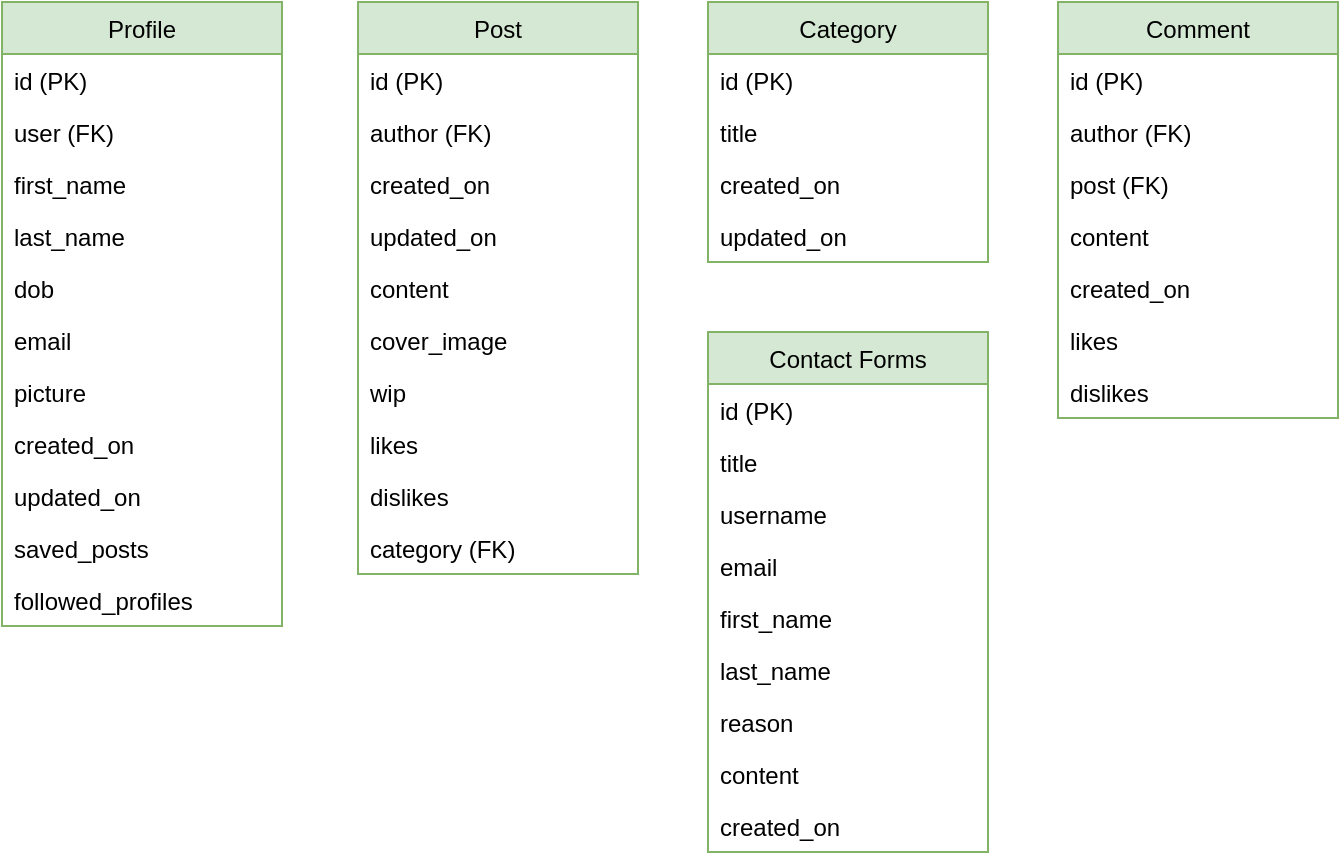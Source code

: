 <mxfile version="20.0.1" type="device"><diagram id="C5RBs43oDa-KdzZeNtuy" name="Page-1"><mxGraphModel dx="1196" dy="736" grid="0" gridSize="10" guides="1" tooltips="1" connect="1" arrows="1" fold="1" page="1" pageScale="1" pageWidth="827" pageHeight="1169" background="#FFFFFF" math="0" shadow="0"><root><mxCell id="WIyWlLk6GJQsqaUBKTNV-0"/><mxCell id="WIyWlLk6GJQsqaUBKTNV-1" parent="WIyWlLk6GJQsqaUBKTNV-0"/><mxCell id="GiqLuywzvAT617X6qaqu-33" value="Profile" style="swimlane;fontStyle=0;childLayout=stackLayout;horizontal=1;startSize=26;horizontalStack=0;resizeParent=1;resizeParentMax=0;resizeLast=0;collapsible=1;marginBottom=0;labelBackgroundColor=none;fillColor=#d5e8d4;strokeColor=#82b366;" parent="WIyWlLk6GJQsqaUBKTNV-1" vertex="1"><mxGeometry x="99" y="95" width="140" height="312" as="geometry"/></mxCell><mxCell id="GiqLuywzvAT617X6qaqu-34" value="id (PK)" style="text;strokeColor=none;fillColor=none;align=left;verticalAlign=top;spacingLeft=4;spacingRight=4;overflow=hidden;rotatable=0;points=[[0,0.5],[1,0.5]];portConstraint=eastwest;labelBackgroundColor=none;" parent="GiqLuywzvAT617X6qaqu-33" vertex="1"><mxGeometry y="26" width="140" height="26" as="geometry"/></mxCell><mxCell id="GiqLuywzvAT617X6qaqu-50" value="user (FK)" style="text;strokeColor=none;fillColor=none;align=left;verticalAlign=top;spacingLeft=4;spacingRight=4;overflow=hidden;rotatable=0;points=[[0,0.5],[1,0.5]];portConstraint=eastwest;labelBackgroundColor=none;" parent="GiqLuywzvAT617X6qaqu-33" vertex="1"><mxGeometry y="52" width="140" height="26" as="geometry"/></mxCell><mxCell id="GiqLuywzvAT617X6qaqu-44" value="first_name" style="text;strokeColor=none;fillColor=none;align=left;verticalAlign=top;spacingLeft=4;spacingRight=4;overflow=hidden;rotatable=0;points=[[0,0.5],[1,0.5]];portConstraint=eastwest;labelBackgroundColor=none;" parent="GiqLuywzvAT617X6qaqu-33" vertex="1"><mxGeometry y="78" width="140" height="26" as="geometry"/></mxCell><mxCell id="GiqLuywzvAT617X6qaqu-49" value="last_name" style="text;strokeColor=none;fillColor=none;align=left;verticalAlign=top;spacingLeft=4;spacingRight=4;overflow=hidden;rotatable=0;points=[[0,0.5],[1,0.5]];portConstraint=eastwest;labelBackgroundColor=none;" parent="GiqLuywzvAT617X6qaqu-33" vertex="1"><mxGeometry y="104" width="140" height="26" as="geometry"/></mxCell><mxCell id="GiqLuywzvAT617X6qaqu-45" value="dob" style="text;strokeColor=none;fillColor=none;align=left;verticalAlign=top;spacingLeft=4;spacingRight=4;overflow=hidden;rotatable=0;points=[[0,0.5],[1,0.5]];portConstraint=eastwest;labelBackgroundColor=none;" parent="GiqLuywzvAT617X6qaqu-33" vertex="1"><mxGeometry y="130" width="140" height="26" as="geometry"/></mxCell><mxCell id="GiqLuywzvAT617X6qaqu-51" value="email" style="text;strokeColor=none;fillColor=none;align=left;verticalAlign=top;spacingLeft=4;spacingRight=4;overflow=hidden;rotatable=0;points=[[0,0.5],[1,0.5]];portConstraint=eastwest;labelBackgroundColor=none;" parent="GiqLuywzvAT617X6qaqu-33" vertex="1"><mxGeometry y="156" width="140" height="26" as="geometry"/></mxCell><mxCell id="GiqLuywzvAT617X6qaqu-46" value="picture" style="text;strokeColor=none;fillColor=none;align=left;verticalAlign=top;spacingLeft=4;spacingRight=4;overflow=hidden;rotatable=0;points=[[0,0.5],[1,0.5]];portConstraint=eastwest;labelBackgroundColor=none;" parent="GiqLuywzvAT617X6qaqu-33" vertex="1"><mxGeometry y="182" width="140" height="26" as="geometry"/></mxCell><mxCell id="GiqLuywzvAT617X6qaqu-65" value="created_on" style="text;strokeColor=none;fillColor=none;align=left;verticalAlign=top;spacingLeft=4;spacingRight=4;overflow=hidden;rotatable=0;points=[[0,0.5],[1,0.5]];portConstraint=eastwest;labelBackgroundColor=none;" parent="GiqLuywzvAT617X6qaqu-33" vertex="1"><mxGeometry y="208" width="140" height="26" as="geometry"/></mxCell><mxCell id="GiqLuywzvAT617X6qaqu-66" value="updated_on" style="text;strokeColor=none;fillColor=none;align=left;verticalAlign=top;spacingLeft=4;spacingRight=4;overflow=hidden;rotatable=0;points=[[0,0.5],[1,0.5]];portConstraint=eastwest;labelBackgroundColor=none;" parent="GiqLuywzvAT617X6qaqu-33" vertex="1"><mxGeometry y="234" width="140" height="26" as="geometry"/></mxCell><mxCell id="GiqLuywzvAT617X6qaqu-67" value="saved_posts" style="text;strokeColor=none;fillColor=none;align=left;verticalAlign=top;spacingLeft=4;spacingRight=4;overflow=hidden;rotatable=0;points=[[0,0.5],[1,0.5]];portConstraint=eastwest;labelBackgroundColor=none;" parent="GiqLuywzvAT617X6qaqu-33" vertex="1"><mxGeometry y="260" width="140" height="26" as="geometry"/></mxCell><mxCell id="PhGVrZg9ta3cjdjSkcBk-12" value="followed_profiles" style="text;strokeColor=none;fillColor=none;align=left;verticalAlign=top;spacingLeft=4;spacingRight=4;overflow=hidden;rotatable=0;points=[[0,0.5],[1,0.5]];portConstraint=eastwest;labelBackgroundColor=none;" vertex="1" parent="GiqLuywzvAT617X6qaqu-33"><mxGeometry y="286" width="140" height="26" as="geometry"/></mxCell><mxCell id="GiqLuywzvAT617X6qaqu-69" value="Post" style="swimlane;fontStyle=0;childLayout=stackLayout;horizontal=1;startSize=26;horizontalStack=0;resizeParent=1;resizeParentMax=0;resizeLast=0;collapsible=1;marginBottom=0;labelBackgroundColor=none;fillColor=#d5e8d4;strokeColor=#82b366;" parent="WIyWlLk6GJQsqaUBKTNV-1" vertex="1"><mxGeometry x="277" y="95" width="140" height="286" as="geometry"/></mxCell><mxCell id="GiqLuywzvAT617X6qaqu-70" value="id (PK)" style="text;strokeColor=none;fillColor=none;align=left;verticalAlign=top;spacingLeft=4;spacingRight=4;overflow=hidden;rotatable=0;points=[[0,0.5],[1,0.5]];portConstraint=eastwest;labelBackgroundColor=none;" parent="GiqLuywzvAT617X6qaqu-69" vertex="1"><mxGeometry y="26" width="140" height="26" as="geometry"/></mxCell><mxCell id="GiqLuywzvAT617X6qaqu-72" value="author (FK)" style="text;strokeColor=none;fillColor=none;align=left;verticalAlign=top;spacingLeft=4;spacingRight=4;overflow=hidden;rotatable=0;points=[[0,0.5],[1,0.5]];portConstraint=eastwest;labelBackgroundColor=none;" parent="GiqLuywzvAT617X6qaqu-69" vertex="1"><mxGeometry y="52" width="140" height="26" as="geometry"/></mxCell><mxCell id="GiqLuywzvAT617X6qaqu-73" value="created_on" style="text;strokeColor=none;fillColor=none;align=left;verticalAlign=top;spacingLeft=4;spacingRight=4;overflow=hidden;rotatable=0;points=[[0,0.5],[1,0.5]];portConstraint=eastwest;labelBackgroundColor=none;" parent="GiqLuywzvAT617X6qaqu-69" vertex="1"><mxGeometry y="78" width="140" height="26" as="geometry"/></mxCell><mxCell id="GiqLuywzvAT617X6qaqu-74" value="updated_on" style="text;strokeColor=none;fillColor=none;align=left;verticalAlign=top;spacingLeft=4;spacingRight=4;overflow=hidden;rotatable=0;points=[[0,0.5],[1,0.5]];portConstraint=eastwest;labelBackgroundColor=none;" parent="GiqLuywzvAT617X6qaqu-69" vertex="1"><mxGeometry y="104" width="140" height="26" as="geometry"/></mxCell><mxCell id="GiqLuywzvAT617X6qaqu-75" value="content" style="text;strokeColor=none;fillColor=none;align=left;verticalAlign=top;spacingLeft=4;spacingRight=4;overflow=hidden;rotatable=0;points=[[0,0.5],[1,0.5]];portConstraint=eastwest;labelBackgroundColor=none;" parent="GiqLuywzvAT617X6qaqu-69" vertex="1"><mxGeometry y="130" width="140" height="26" as="geometry"/></mxCell><mxCell id="GiqLuywzvAT617X6qaqu-76" value="cover_image" style="text;strokeColor=none;fillColor=none;align=left;verticalAlign=top;spacingLeft=4;spacingRight=4;overflow=hidden;rotatable=0;points=[[0,0.5],[1,0.5]];portConstraint=eastwest;labelBackgroundColor=none;" parent="GiqLuywzvAT617X6qaqu-69" vertex="1"><mxGeometry y="156" width="140" height="26" as="geometry"/></mxCell><mxCell id="GiqLuywzvAT617X6qaqu-77" value="wip" style="text;strokeColor=none;fillColor=none;align=left;verticalAlign=top;spacingLeft=4;spacingRight=4;overflow=hidden;rotatable=0;points=[[0,0.5],[1,0.5]];portConstraint=eastwest;labelBackgroundColor=none;" parent="GiqLuywzvAT617X6qaqu-69" vertex="1"><mxGeometry y="182" width="140" height="26" as="geometry"/></mxCell><mxCell id="GiqLuywzvAT617X6qaqu-78" value="likes" style="text;strokeColor=none;fillColor=none;align=left;verticalAlign=top;spacingLeft=4;spacingRight=4;overflow=hidden;rotatable=0;points=[[0,0.5],[1,0.5]];portConstraint=eastwest;labelBackgroundColor=none;" parent="GiqLuywzvAT617X6qaqu-69" vertex="1"><mxGeometry y="208" width="140" height="26" as="geometry"/></mxCell><mxCell id="GiqLuywzvAT617X6qaqu-80" value="dislikes" style="text;strokeColor=none;fillColor=none;align=left;verticalAlign=top;spacingLeft=4;spacingRight=4;overflow=hidden;rotatable=0;points=[[0,0.5],[1,0.5]];portConstraint=eastwest;labelBackgroundColor=none;" parent="GiqLuywzvAT617X6qaqu-69" vertex="1"><mxGeometry y="234" width="140" height="26" as="geometry"/></mxCell><mxCell id="PhGVrZg9ta3cjdjSkcBk-10" value="category (FK)" style="text;strokeColor=none;fillColor=none;align=left;verticalAlign=top;spacingLeft=4;spacingRight=4;overflow=hidden;rotatable=0;points=[[0,0.5],[1,0.5]];portConstraint=eastwest;labelBackgroundColor=none;" vertex="1" parent="GiqLuywzvAT617X6qaqu-69"><mxGeometry y="260" width="140" height="26" as="geometry"/></mxCell><mxCell id="GiqLuywzvAT617X6qaqu-81" value="Comment" style="swimlane;fontStyle=0;childLayout=stackLayout;horizontal=1;startSize=26;horizontalStack=0;resizeParent=1;resizeParentMax=0;resizeLast=0;collapsible=1;marginBottom=0;labelBackgroundColor=none;fillColor=#d5e8d4;strokeColor=#82b366;" parent="WIyWlLk6GJQsqaUBKTNV-1" vertex="1"><mxGeometry x="627" y="95" width="140" height="208" as="geometry"/></mxCell><mxCell id="GiqLuywzvAT617X6qaqu-82" value="id (PK)" style="text;strokeColor=none;fillColor=none;align=left;verticalAlign=top;spacingLeft=4;spacingRight=4;overflow=hidden;rotatable=0;points=[[0,0.5],[1,0.5]];portConstraint=eastwest;labelBackgroundColor=none;" parent="GiqLuywzvAT617X6qaqu-81" vertex="1"><mxGeometry y="26" width="140" height="26" as="geometry"/></mxCell><mxCell id="GiqLuywzvAT617X6qaqu-83" value="author (FK)" style="text;strokeColor=none;fillColor=none;align=left;verticalAlign=top;spacingLeft=4;spacingRight=4;overflow=hidden;rotatable=0;points=[[0,0.5],[1,0.5]];portConstraint=eastwest;labelBackgroundColor=none;" parent="GiqLuywzvAT617X6qaqu-81" vertex="1"><mxGeometry y="52" width="140" height="26" as="geometry"/></mxCell><mxCell id="GiqLuywzvAT617X6qaqu-84" value="post (FK)" style="text;strokeColor=none;fillColor=none;align=left;verticalAlign=top;spacingLeft=4;spacingRight=4;overflow=hidden;rotatable=0;points=[[0,0.5],[1,0.5]];portConstraint=eastwest;labelBackgroundColor=none;" parent="GiqLuywzvAT617X6qaqu-81" vertex="1"><mxGeometry y="78" width="140" height="26" as="geometry"/></mxCell><mxCell id="GiqLuywzvAT617X6qaqu-85" value="content" style="text;strokeColor=none;fillColor=none;align=left;verticalAlign=top;spacingLeft=4;spacingRight=4;overflow=hidden;rotatable=0;points=[[0,0.5],[1,0.5]];portConstraint=eastwest;labelBackgroundColor=none;" parent="GiqLuywzvAT617X6qaqu-81" vertex="1"><mxGeometry y="104" width="140" height="26" as="geometry"/></mxCell><mxCell id="GiqLuywzvAT617X6qaqu-86" value="created_on" style="text;strokeColor=none;fillColor=none;align=left;verticalAlign=top;spacingLeft=4;spacingRight=4;overflow=hidden;rotatable=0;points=[[0,0.5],[1,0.5]];portConstraint=eastwest;labelBackgroundColor=none;" parent="GiqLuywzvAT617X6qaqu-81" vertex="1"><mxGeometry y="130" width="140" height="26" as="geometry"/></mxCell><mxCell id="PhGVrZg9ta3cjdjSkcBk-11" value="likes" style="text;strokeColor=none;fillColor=none;align=left;verticalAlign=top;spacingLeft=4;spacingRight=4;overflow=hidden;rotatable=0;points=[[0,0.5],[1,0.5]];portConstraint=eastwest;labelBackgroundColor=none;" vertex="1" parent="GiqLuywzvAT617X6qaqu-81"><mxGeometry y="156" width="140" height="26" as="geometry"/></mxCell><mxCell id="GiqLuywzvAT617X6qaqu-88" value="dislikes" style="text;strokeColor=none;fillColor=none;align=left;verticalAlign=top;spacingLeft=4;spacingRight=4;overflow=hidden;rotatable=0;points=[[0,0.5],[1,0.5]];portConstraint=eastwest;labelBackgroundColor=none;" parent="GiqLuywzvAT617X6qaqu-81" vertex="1"><mxGeometry y="182" width="140" height="26" as="geometry"/></mxCell><mxCell id="PhGVrZg9ta3cjdjSkcBk-0" value="Category" style="swimlane;fontStyle=0;childLayout=stackLayout;horizontal=1;startSize=26;horizontalStack=0;resizeParent=1;resizeParentMax=0;resizeLast=0;collapsible=1;marginBottom=0;labelBackgroundColor=none;fillColor=#d5e8d4;strokeColor=#82b366;" vertex="1" parent="WIyWlLk6GJQsqaUBKTNV-1"><mxGeometry x="452" y="95" width="140" height="130" as="geometry"/></mxCell><mxCell id="PhGVrZg9ta3cjdjSkcBk-1" value="id (PK)" style="text;strokeColor=none;fillColor=none;align=left;verticalAlign=top;spacingLeft=4;spacingRight=4;overflow=hidden;rotatable=0;points=[[0,0.5],[1,0.5]];portConstraint=eastwest;labelBackgroundColor=none;" vertex="1" parent="PhGVrZg9ta3cjdjSkcBk-0"><mxGeometry y="26" width="140" height="26" as="geometry"/></mxCell><mxCell id="PhGVrZg9ta3cjdjSkcBk-8" value="title" style="text;strokeColor=none;fillColor=none;align=left;verticalAlign=top;spacingLeft=4;spacingRight=4;overflow=hidden;rotatable=0;points=[[0,0.5],[1,0.5]];portConstraint=eastwest;labelBackgroundColor=none;" vertex="1" parent="PhGVrZg9ta3cjdjSkcBk-0"><mxGeometry y="52" width="140" height="26" as="geometry"/></mxCell><mxCell id="PhGVrZg9ta3cjdjSkcBk-3" value="created_on" style="text;strokeColor=none;fillColor=none;align=left;verticalAlign=top;spacingLeft=4;spacingRight=4;overflow=hidden;rotatable=0;points=[[0,0.5],[1,0.5]];portConstraint=eastwest;labelBackgroundColor=none;" vertex="1" parent="PhGVrZg9ta3cjdjSkcBk-0"><mxGeometry y="78" width="140" height="26" as="geometry"/></mxCell><mxCell id="PhGVrZg9ta3cjdjSkcBk-4" value="updated_on" style="text;strokeColor=none;fillColor=none;align=left;verticalAlign=top;spacingLeft=4;spacingRight=4;overflow=hidden;rotatable=0;points=[[0,0.5],[1,0.5]];portConstraint=eastwest;labelBackgroundColor=none;" vertex="1" parent="PhGVrZg9ta3cjdjSkcBk-0"><mxGeometry y="104" width="140" height="26" as="geometry"/></mxCell><mxCell id="PhGVrZg9ta3cjdjSkcBk-13" value="Contact Forms" style="swimlane;fontStyle=0;childLayout=stackLayout;horizontal=1;startSize=26;horizontalStack=0;resizeParent=1;resizeParentMax=0;resizeLast=0;collapsible=1;marginBottom=0;labelBackgroundColor=none;fillColor=#d5e8d4;strokeColor=#82b366;" vertex="1" parent="WIyWlLk6GJQsqaUBKTNV-1"><mxGeometry x="452" y="260" width="140" height="260" as="geometry"/></mxCell><mxCell id="PhGVrZg9ta3cjdjSkcBk-14" value="id (PK)" style="text;strokeColor=none;fillColor=none;align=left;verticalAlign=top;spacingLeft=4;spacingRight=4;overflow=hidden;rotatable=0;points=[[0,0.5],[1,0.5]];portConstraint=eastwest;labelBackgroundColor=none;" vertex="1" parent="PhGVrZg9ta3cjdjSkcBk-13"><mxGeometry y="26" width="140" height="26" as="geometry"/></mxCell><mxCell id="PhGVrZg9ta3cjdjSkcBk-18" value="title" style="text;strokeColor=none;fillColor=none;align=left;verticalAlign=top;spacingLeft=4;spacingRight=4;overflow=hidden;rotatable=0;points=[[0,0.5],[1,0.5]];portConstraint=eastwest;labelBackgroundColor=none;" vertex="1" parent="PhGVrZg9ta3cjdjSkcBk-13"><mxGeometry y="52" width="140" height="26" as="geometry"/></mxCell><mxCell id="PhGVrZg9ta3cjdjSkcBk-15" value="username" style="text;strokeColor=none;fillColor=none;align=left;verticalAlign=top;spacingLeft=4;spacingRight=4;overflow=hidden;rotatable=0;points=[[0,0.5],[1,0.5]];portConstraint=eastwest;labelBackgroundColor=none;" vertex="1" parent="PhGVrZg9ta3cjdjSkcBk-13"><mxGeometry y="78" width="140" height="26" as="geometry"/></mxCell><mxCell id="PhGVrZg9ta3cjdjSkcBk-19" value="email" style="text;strokeColor=none;fillColor=none;align=left;verticalAlign=top;spacingLeft=4;spacingRight=4;overflow=hidden;rotatable=0;points=[[0,0.5],[1,0.5]];portConstraint=eastwest;labelBackgroundColor=none;" vertex="1" parent="PhGVrZg9ta3cjdjSkcBk-13"><mxGeometry y="104" width="140" height="26" as="geometry"/></mxCell><mxCell id="PhGVrZg9ta3cjdjSkcBk-20" value="first_name" style="text;strokeColor=none;fillColor=none;align=left;verticalAlign=top;spacingLeft=4;spacingRight=4;overflow=hidden;rotatable=0;points=[[0,0.5],[1,0.5]];portConstraint=eastwest;labelBackgroundColor=none;" vertex="1" parent="PhGVrZg9ta3cjdjSkcBk-13"><mxGeometry y="130" width="140" height="26" as="geometry"/></mxCell><mxCell id="PhGVrZg9ta3cjdjSkcBk-21" value="last_name" style="text;strokeColor=none;fillColor=none;align=left;verticalAlign=top;spacingLeft=4;spacingRight=4;overflow=hidden;rotatable=0;points=[[0,0.5],[1,0.5]];portConstraint=eastwest;labelBackgroundColor=none;" vertex="1" parent="PhGVrZg9ta3cjdjSkcBk-13"><mxGeometry y="156" width="140" height="26" as="geometry"/></mxCell><mxCell id="PhGVrZg9ta3cjdjSkcBk-22" value="reason" style="text;strokeColor=none;fillColor=none;align=left;verticalAlign=top;spacingLeft=4;spacingRight=4;overflow=hidden;rotatable=0;points=[[0,0.5],[1,0.5]];portConstraint=eastwest;labelBackgroundColor=none;" vertex="1" parent="PhGVrZg9ta3cjdjSkcBk-13"><mxGeometry y="182" width="140" height="26" as="geometry"/></mxCell><mxCell id="PhGVrZg9ta3cjdjSkcBk-23" value="content" style="text;strokeColor=none;fillColor=none;align=left;verticalAlign=top;spacingLeft=4;spacingRight=4;overflow=hidden;rotatable=0;points=[[0,0.5],[1,0.5]];portConstraint=eastwest;labelBackgroundColor=none;" vertex="1" parent="PhGVrZg9ta3cjdjSkcBk-13"><mxGeometry y="208" width="140" height="26" as="geometry"/></mxCell><mxCell id="PhGVrZg9ta3cjdjSkcBk-16" value="created_on" style="text;strokeColor=none;fillColor=none;align=left;verticalAlign=top;spacingLeft=4;spacingRight=4;overflow=hidden;rotatable=0;points=[[0,0.5],[1,0.5]];portConstraint=eastwest;labelBackgroundColor=none;" vertex="1" parent="PhGVrZg9ta3cjdjSkcBk-13"><mxGeometry y="234" width="140" height="26" as="geometry"/></mxCell></root></mxGraphModel></diagram></mxfile>